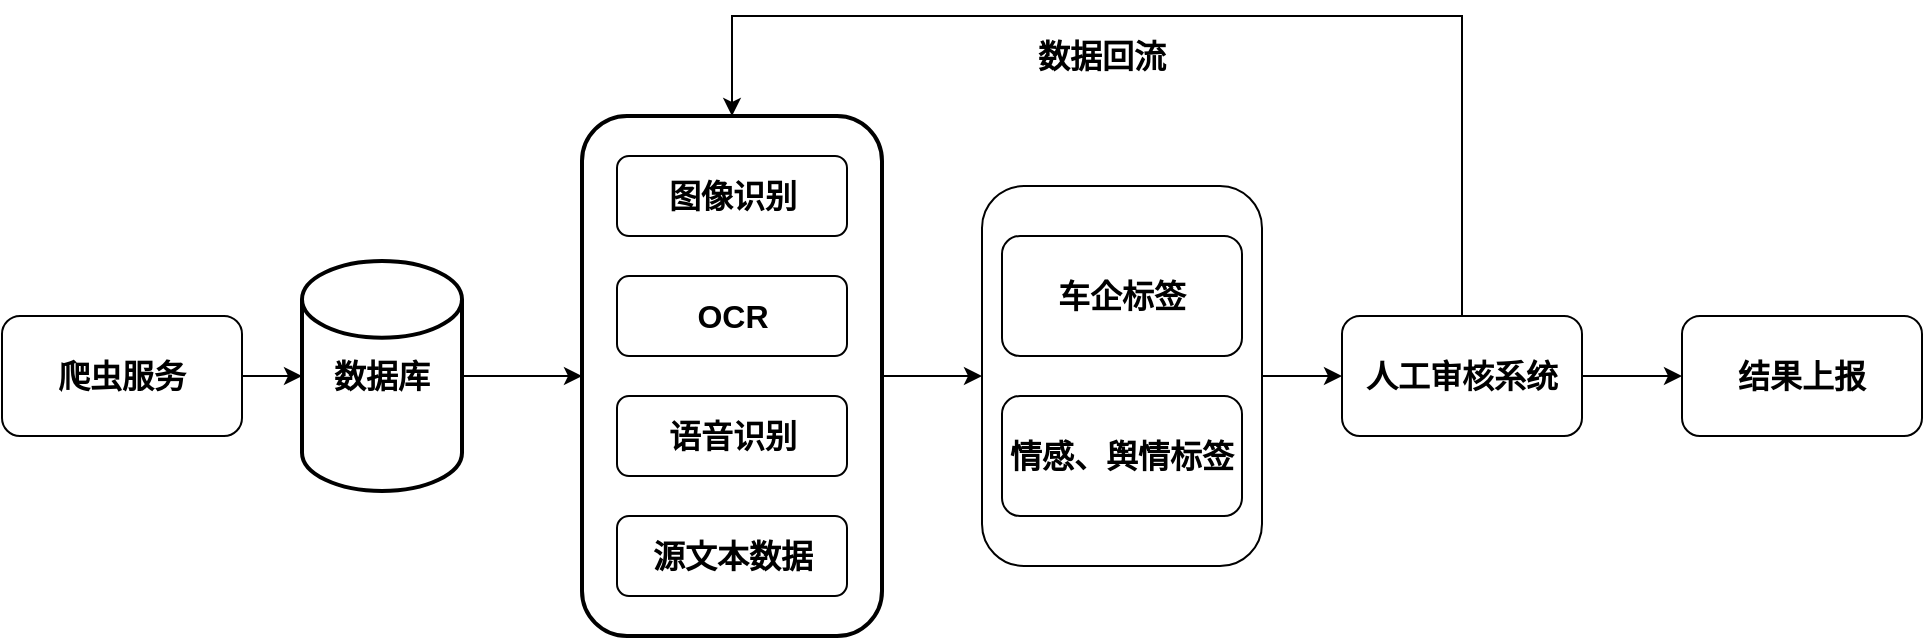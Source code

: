 <mxfile version="17.4.0" type="github">
  <diagram id="biy1B6gunOotCO5BRNgP" name="Page-1">
    <mxGraphModel dx="1865" dy="1740" grid="1" gridSize="10" guides="1" tooltips="1" connect="1" arrows="1" fold="1" page="1" pageScale="1" pageWidth="827" pageHeight="1169" math="0" shadow="0">
      <root>
        <mxCell id="0" />
        <mxCell id="1" parent="0" />
        <mxCell id="OjAGiatwOrb6Fadly09O-16" style="edgeStyle=orthogonalEdgeStyle;rounded=0;orthogonalLoop=1;jettySize=auto;html=1;entryX=0;entryY=0.5;entryDx=0;entryDy=0;entryPerimeter=0;fontSize=16;fontStyle=1" edge="1" parent="1" source="OjAGiatwOrb6Fadly09O-14" target="OjAGiatwOrb6Fadly09O-15">
          <mxGeometry relative="1" as="geometry" />
        </mxCell>
        <mxCell id="OjAGiatwOrb6Fadly09O-14" value="&lt;font style=&quot;font-size: 16px&quot;&gt;爬虫服务&lt;/font&gt;" style="rounded=1;whiteSpace=wrap;html=1;fontStyle=1" vertex="1" parent="1">
          <mxGeometry x="-820" y="100" width="120" height="60" as="geometry" />
        </mxCell>
        <mxCell id="OjAGiatwOrb6Fadly09O-18" value="" style="edgeStyle=orthogonalEdgeStyle;rounded=0;orthogonalLoop=1;jettySize=auto;html=1;fontSize=16;fontStyle=1" edge="1" parent="1" source="OjAGiatwOrb6Fadly09O-15" target="OjAGiatwOrb6Fadly09O-17">
          <mxGeometry relative="1" as="geometry" />
        </mxCell>
        <mxCell id="OjAGiatwOrb6Fadly09O-15" value="数据库" style="strokeWidth=2;html=1;shape=mxgraph.flowchart.database;whiteSpace=wrap;fontSize=16;fontStyle=1" vertex="1" parent="1">
          <mxGeometry x="-670" y="72.5" width="80" height="115" as="geometry" />
        </mxCell>
        <mxCell id="OjAGiatwOrb6Fadly09O-26" style="edgeStyle=orthogonalEdgeStyle;rounded=0;orthogonalLoop=1;jettySize=auto;html=1;exitX=1;exitY=0.5;exitDx=0;exitDy=0;entryX=0;entryY=0.5;entryDx=0;entryDy=0;fontSize=16;fontStyle=1" edge="1" parent="1" source="OjAGiatwOrb6Fadly09O-17" target="OjAGiatwOrb6Fadly09O-23">
          <mxGeometry relative="1" as="geometry" />
        </mxCell>
        <mxCell id="OjAGiatwOrb6Fadly09O-17" value="&lt;div style=&quot;text-align: justify&quot;&gt;&lt;br&gt;&lt;/div&gt;" style="rounded=1;whiteSpace=wrap;html=1;fontSize=16;strokeWidth=2;align=left;fontStyle=1" vertex="1" parent="1">
          <mxGeometry x="-530" width="150" height="260" as="geometry" />
        </mxCell>
        <mxCell id="OjAGiatwOrb6Fadly09O-19" value="图像识别" style="rounded=1;whiteSpace=wrap;html=1;fontSize=16;fontStyle=1" vertex="1" parent="1">
          <mxGeometry x="-512.5" y="20" width="115" height="40" as="geometry" />
        </mxCell>
        <mxCell id="OjAGiatwOrb6Fadly09O-20" value="OCR" style="rounded=1;whiteSpace=wrap;html=1;fontSize=16;fontStyle=1" vertex="1" parent="1">
          <mxGeometry x="-512.5" y="80" width="115" height="40" as="geometry" />
        </mxCell>
        <mxCell id="OjAGiatwOrb6Fadly09O-21" value="语音识别" style="rounded=1;whiteSpace=wrap;html=1;fontSize=16;fontStyle=1" vertex="1" parent="1">
          <mxGeometry x="-512.5" y="140" width="115" height="40" as="geometry" />
        </mxCell>
        <mxCell id="OjAGiatwOrb6Fadly09O-22" value="源文本数据" style="rounded=1;whiteSpace=wrap;html=1;fontSize=16;fontStyle=1" vertex="1" parent="1">
          <mxGeometry x="-512.5" y="200" width="115" height="40" as="geometry" />
        </mxCell>
        <mxCell id="OjAGiatwOrb6Fadly09O-29" style="edgeStyle=orthogonalEdgeStyle;rounded=0;orthogonalLoop=1;jettySize=auto;html=1;fontSize=16;fontStyle=1" edge="1" parent="1" source="OjAGiatwOrb6Fadly09O-23" target="OjAGiatwOrb6Fadly09O-27">
          <mxGeometry relative="1" as="geometry" />
        </mxCell>
        <mxCell id="OjAGiatwOrb6Fadly09O-23" value="" style="rounded=1;whiteSpace=wrap;html=1;fontSize=16;fontStyle=1" vertex="1" parent="1">
          <mxGeometry x="-330" y="35" width="140" height="190" as="geometry" />
        </mxCell>
        <mxCell id="OjAGiatwOrb6Fadly09O-24" value="车企标签" style="rounded=1;whiteSpace=wrap;html=1;fontSize=16;fontStyle=1" vertex="1" parent="1">
          <mxGeometry x="-320" y="60" width="120" height="60" as="geometry" />
        </mxCell>
        <mxCell id="OjAGiatwOrb6Fadly09O-25" value="情感、舆情标签" style="rounded=1;whiteSpace=wrap;html=1;fontSize=16;fontStyle=1" vertex="1" parent="1">
          <mxGeometry x="-320" y="140" width="120" height="60" as="geometry" />
        </mxCell>
        <mxCell id="OjAGiatwOrb6Fadly09O-28" style="edgeStyle=orthogonalEdgeStyle;rounded=0;orthogonalLoop=1;jettySize=auto;html=1;exitX=0.5;exitY=0;exitDx=0;exitDy=0;entryX=0.5;entryY=0;entryDx=0;entryDy=0;fontSize=16;fontStyle=1" edge="1" parent="1" source="OjAGiatwOrb6Fadly09O-27" target="OjAGiatwOrb6Fadly09O-17">
          <mxGeometry relative="1" as="geometry">
            <Array as="points">
              <mxPoint x="-90" y="-50" />
              <mxPoint x="-455" y="-50" />
            </Array>
          </mxGeometry>
        </mxCell>
        <mxCell id="OjAGiatwOrb6Fadly09O-31" style="edgeStyle=orthogonalEdgeStyle;rounded=0;orthogonalLoop=1;jettySize=auto;html=1;exitX=1;exitY=0.5;exitDx=0;exitDy=0;fontSize=16;fontStyle=1" edge="1" parent="1" source="OjAGiatwOrb6Fadly09O-27" target="OjAGiatwOrb6Fadly09O-30">
          <mxGeometry relative="1" as="geometry" />
        </mxCell>
        <mxCell id="OjAGiatwOrb6Fadly09O-27" value="人工审核系统" style="rounded=1;whiteSpace=wrap;html=1;fontSize=16;fontStyle=1" vertex="1" parent="1">
          <mxGeometry x="-150" y="100" width="120" height="60" as="geometry" />
        </mxCell>
        <mxCell id="OjAGiatwOrb6Fadly09O-30" value="结果上报" style="rounded=1;whiteSpace=wrap;html=1;fontSize=16;fontStyle=1" vertex="1" parent="1">
          <mxGeometry x="20" y="100" width="120" height="60" as="geometry" />
        </mxCell>
        <mxCell id="OjAGiatwOrb6Fadly09O-32" value="数据回流" style="text;html=1;strokeColor=none;fillColor=none;align=center;verticalAlign=middle;whiteSpace=wrap;rounded=0;fontSize=16;fontStyle=1" vertex="1" parent="1">
          <mxGeometry x="-310" y="-40" width="80" height="20" as="geometry" />
        </mxCell>
      </root>
    </mxGraphModel>
  </diagram>
</mxfile>
